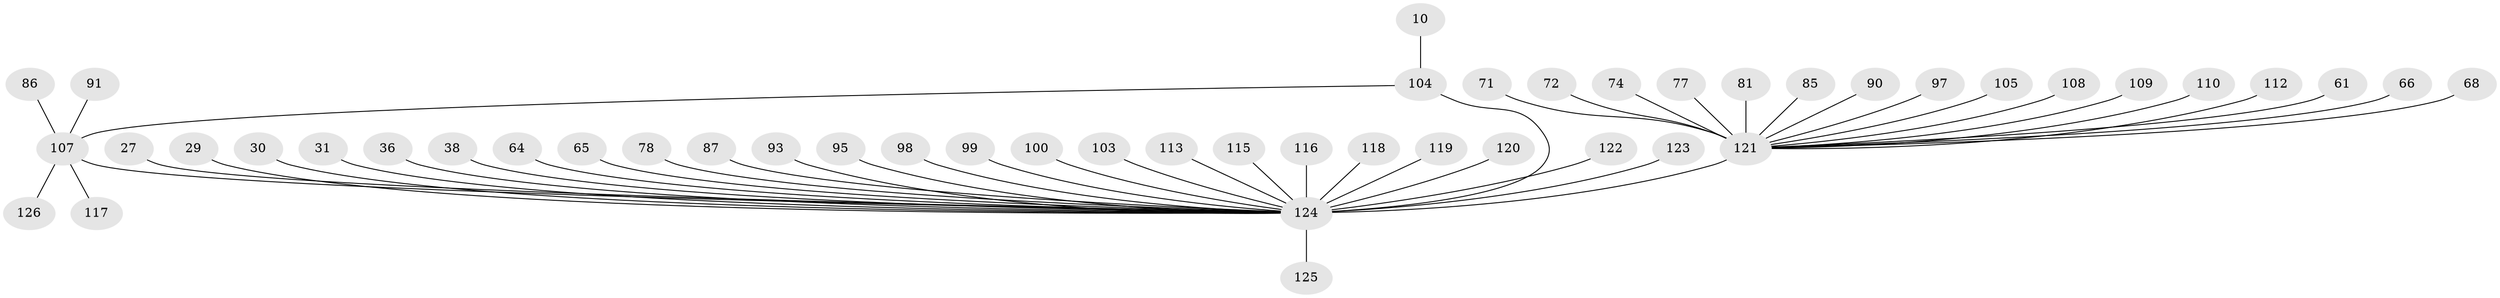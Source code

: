 // original degree distribution, {7: 0.023809523809523808, 20: 0.007936507936507936, 14: 0.007936507936507936, 9: 0.023809523809523808, 6: 0.023809523809523808, 11: 0.007936507936507936, 2: 0.19047619047619047, 3: 0.0873015873015873, 1: 0.5555555555555556, 12: 0.007936507936507936, 5: 0.031746031746031744, 4: 0.031746031746031744}
// Generated by graph-tools (version 1.1) at 2025/51/03/04/25 21:51:07]
// undirected, 50 vertices, 50 edges
graph export_dot {
graph [start="1"]
  node [color=gray90,style=filled];
  10;
  27;
  29 [super="+15"];
  30;
  31;
  36;
  38;
  61;
  64;
  65;
  66 [super="+44"];
  68;
  71;
  72;
  74;
  77;
  78;
  81;
  85;
  86;
  87 [super="+62"];
  90;
  91 [super="+83"];
  93;
  95 [super="+40"];
  97;
  98;
  99;
  100 [super="+96"];
  103;
  104 [super="+82"];
  105;
  107 [super="+55+80+102+94"];
  108;
  109;
  110;
  112 [super="+63"];
  113;
  115;
  116;
  117;
  118;
  119;
  120;
  121 [super="+114+70+76+2+11+46+48+52+54+58+59"];
  122;
  123;
  124 [super="+26+3+23+5+101+111"];
  125;
  126;
  10 -- 104;
  27 -- 124;
  29 -- 124;
  30 -- 124;
  31 -- 124;
  36 -- 124;
  38 -- 124;
  61 -- 121;
  64 -- 124;
  65 -- 124;
  66 -- 121;
  68 -- 121;
  71 -- 121;
  72 -- 121;
  74 -- 121;
  77 -- 121;
  78 -- 124;
  81 -- 121;
  85 -- 121;
  86 -- 107;
  87 -- 124;
  90 -- 121;
  91 -- 107;
  93 -- 124;
  95 -- 124 [weight=2];
  97 -- 121;
  98 -- 124;
  99 -- 124;
  100 -- 124 [weight=2];
  103 -- 124;
  104 -- 124 [weight=8];
  104 -- 107;
  105 -- 121;
  107 -- 117;
  107 -- 126;
  107 -- 124 [weight=7];
  108 -- 121;
  109 -- 121;
  110 -- 121;
  112 -- 121;
  113 -- 124;
  115 -- 124;
  116 -- 124;
  118 -- 124;
  119 -- 124;
  120 -- 124;
  121 -- 124 [weight=14];
  122 -- 124;
  123 -- 124;
  124 -- 125;
}
